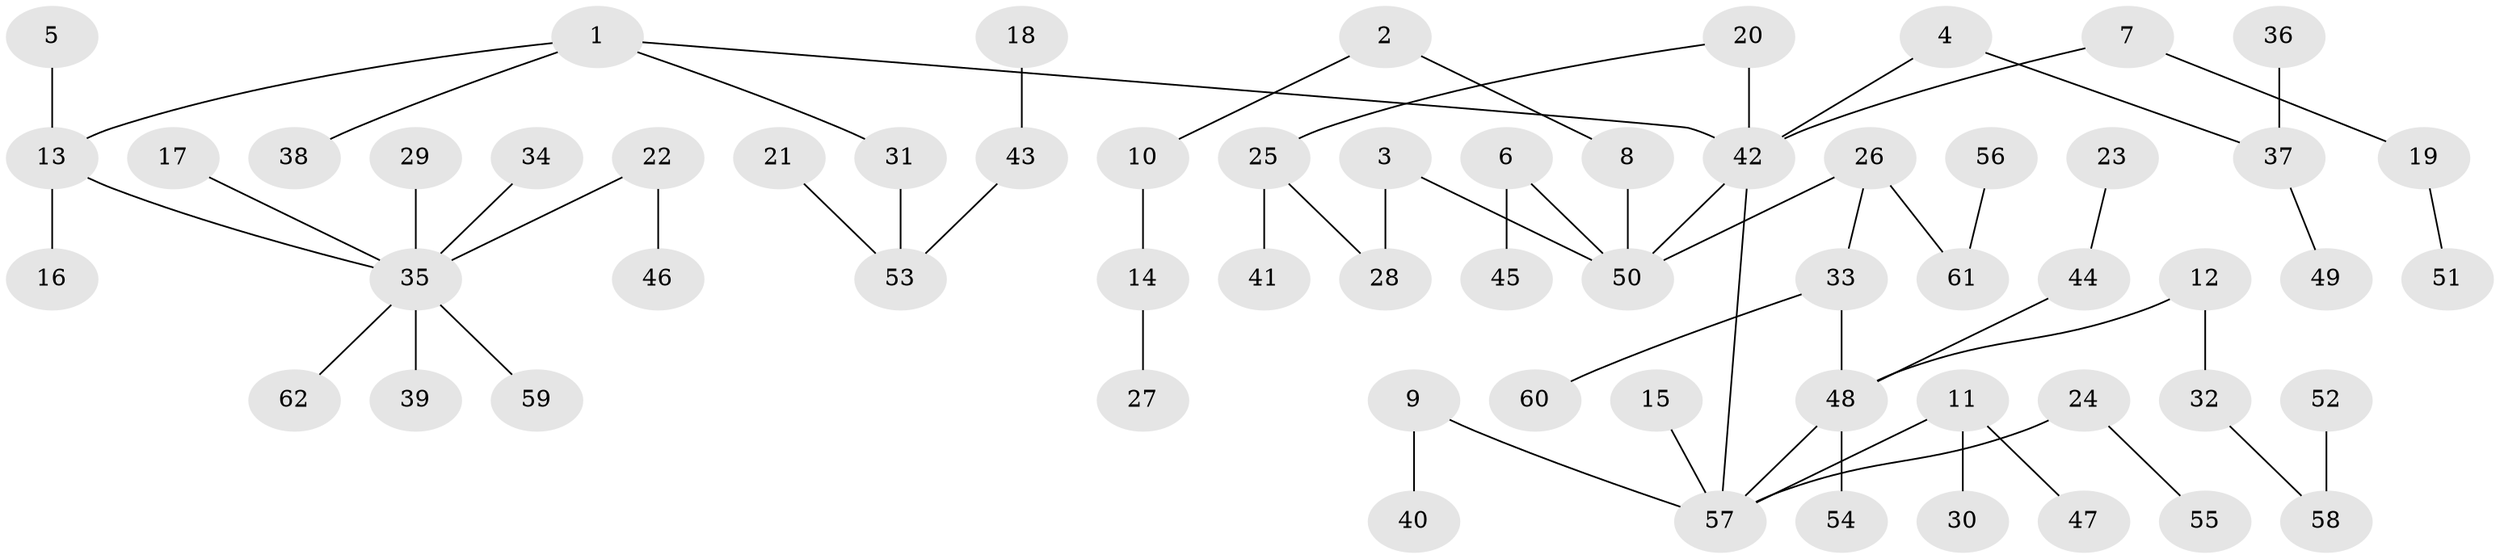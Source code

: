 // original degree distribution, {7: 0.016129032258064516, 8: 0.016129032258064516, 2: 0.3790322580645161, 3: 0.11290322580645161, 4: 0.03225806451612903, 1: 0.4274193548387097, 5: 0.008064516129032258, 10: 0.008064516129032258}
// Generated by graph-tools (version 1.1) at 2025/01/03/09/25 03:01:06]
// undirected, 62 vertices, 63 edges
graph export_dot {
graph [start="1"]
  node [color=gray90,style=filled];
  1;
  2;
  3;
  4;
  5;
  6;
  7;
  8;
  9;
  10;
  11;
  12;
  13;
  14;
  15;
  16;
  17;
  18;
  19;
  20;
  21;
  22;
  23;
  24;
  25;
  26;
  27;
  28;
  29;
  30;
  31;
  32;
  33;
  34;
  35;
  36;
  37;
  38;
  39;
  40;
  41;
  42;
  43;
  44;
  45;
  46;
  47;
  48;
  49;
  50;
  51;
  52;
  53;
  54;
  55;
  56;
  57;
  58;
  59;
  60;
  61;
  62;
  1 -- 13 [weight=1.0];
  1 -- 31 [weight=1.0];
  1 -- 38 [weight=1.0];
  1 -- 42 [weight=1.0];
  2 -- 8 [weight=1.0];
  2 -- 10 [weight=1.0];
  3 -- 28 [weight=1.0];
  3 -- 50 [weight=1.0];
  4 -- 37 [weight=1.0];
  4 -- 42 [weight=1.0];
  5 -- 13 [weight=1.0];
  6 -- 45 [weight=1.0];
  6 -- 50 [weight=1.0];
  7 -- 19 [weight=1.0];
  7 -- 42 [weight=1.0];
  8 -- 50 [weight=1.0];
  9 -- 40 [weight=1.0];
  9 -- 57 [weight=1.0];
  10 -- 14 [weight=1.0];
  11 -- 30 [weight=1.0];
  11 -- 47 [weight=1.0];
  11 -- 57 [weight=1.0];
  12 -- 32 [weight=1.0];
  12 -- 48 [weight=1.0];
  13 -- 16 [weight=1.0];
  13 -- 35 [weight=1.0];
  14 -- 27 [weight=1.0];
  15 -- 57 [weight=1.0];
  17 -- 35 [weight=1.0];
  18 -- 43 [weight=1.0];
  19 -- 51 [weight=1.0];
  20 -- 25 [weight=1.0];
  20 -- 42 [weight=1.0];
  21 -- 53 [weight=1.0];
  22 -- 35 [weight=1.0];
  22 -- 46 [weight=1.0];
  23 -- 44 [weight=1.0];
  24 -- 55 [weight=1.0];
  24 -- 57 [weight=1.0];
  25 -- 28 [weight=1.0];
  25 -- 41 [weight=1.0];
  26 -- 33 [weight=1.0];
  26 -- 50 [weight=1.0];
  26 -- 61 [weight=1.0];
  29 -- 35 [weight=1.0];
  31 -- 53 [weight=1.0];
  32 -- 58 [weight=1.0];
  33 -- 48 [weight=1.0];
  33 -- 60 [weight=1.0];
  34 -- 35 [weight=1.0];
  35 -- 39 [weight=1.0];
  35 -- 59 [weight=1.0];
  35 -- 62 [weight=1.0];
  36 -- 37 [weight=1.0];
  37 -- 49 [weight=1.0];
  42 -- 50 [weight=1.0];
  42 -- 57 [weight=1.0];
  43 -- 53 [weight=1.0];
  44 -- 48 [weight=1.0];
  48 -- 54 [weight=1.0];
  48 -- 57 [weight=1.0];
  52 -- 58 [weight=1.0];
  56 -- 61 [weight=1.0];
}
